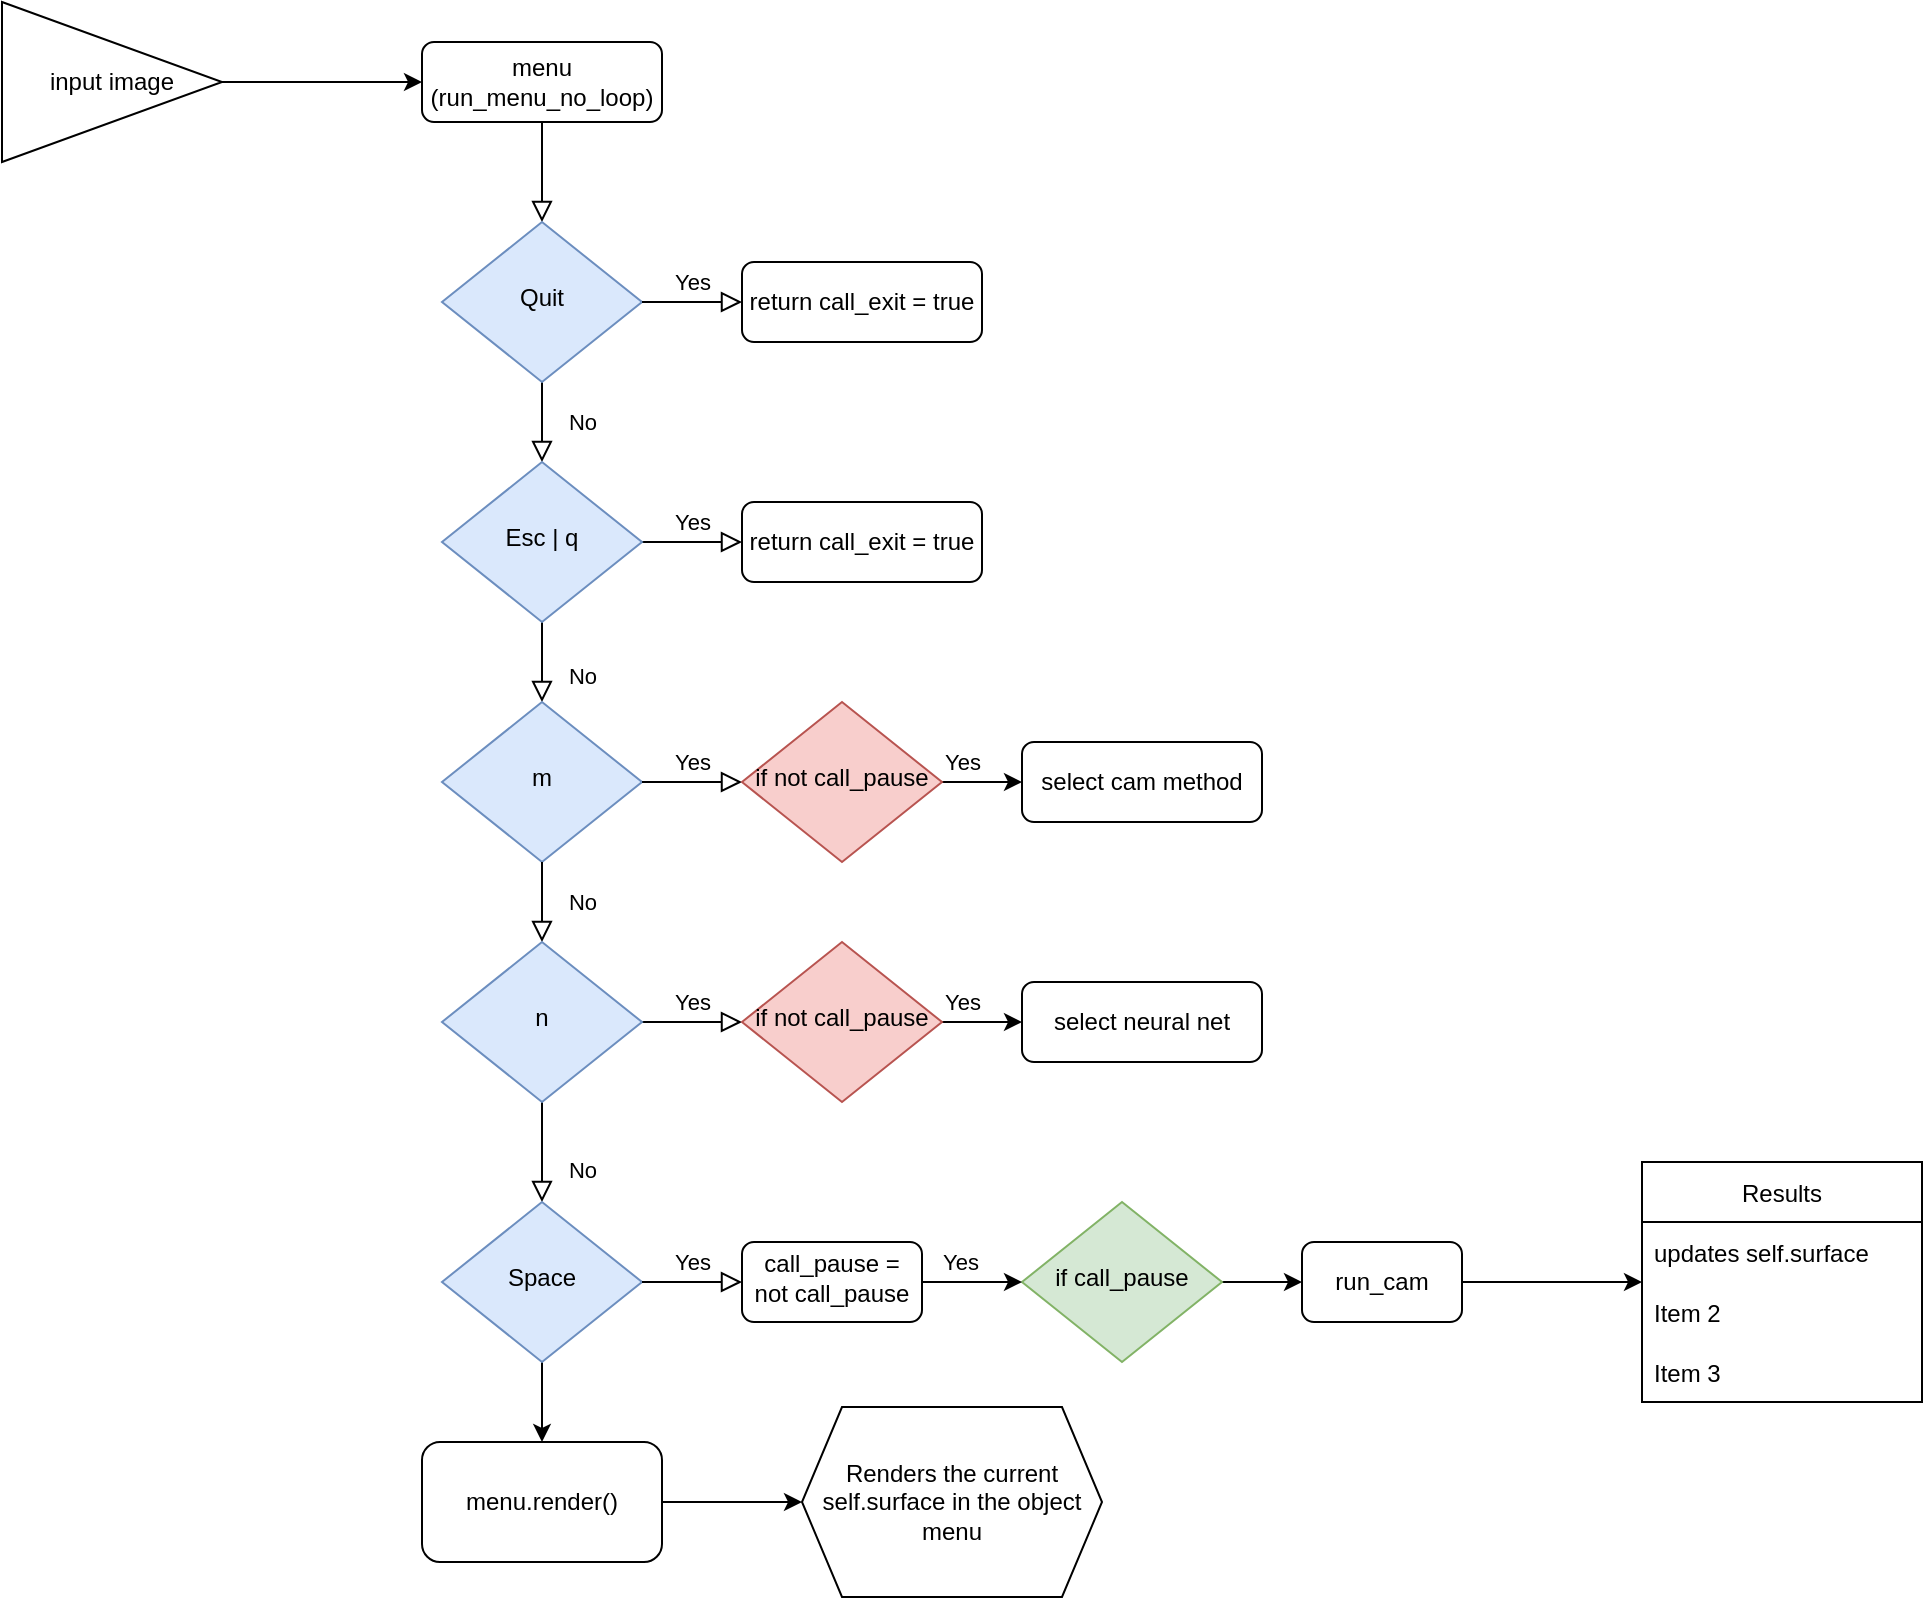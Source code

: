 <mxfile version="20.0.1" type="github">
  <diagram id="C5RBs43oDa-KdzZeNtuy" name="Page-1">
    <mxGraphModel dx="2177" dy="800" grid="1" gridSize="10" guides="1" tooltips="1" connect="1" arrows="1" fold="1" page="1" pageScale="1" pageWidth="827" pageHeight="1169" math="0" shadow="0">
      <root>
        <mxCell id="WIyWlLk6GJQsqaUBKTNV-0" />
        <mxCell id="WIyWlLk6GJQsqaUBKTNV-1" parent="WIyWlLk6GJQsqaUBKTNV-0" />
        <mxCell id="WIyWlLk6GJQsqaUBKTNV-2" value="" style="rounded=0;html=1;jettySize=auto;orthogonalLoop=1;fontSize=11;endArrow=block;endFill=0;endSize=8;strokeWidth=1;shadow=0;labelBackgroundColor=none;edgeStyle=orthogonalEdgeStyle;" parent="WIyWlLk6GJQsqaUBKTNV-1" source="WIyWlLk6GJQsqaUBKTNV-3" target="WIyWlLk6GJQsqaUBKTNV-6" edge="1">
          <mxGeometry relative="1" as="geometry" />
        </mxCell>
        <mxCell id="WIyWlLk6GJQsqaUBKTNV-3" value="menu (run_menu_no_loop)" style="rounded=1;whiteSpace=wrap;html=1;fontSize=12;glass=0;strokeWidth=1;shadow=0;" parent="WIyWlLk6GJQsqaUBKTNV-1" vertex="1">
          <mxGeometry x="160" y="80" width="120" height="40" as="geometry" />
        </mxCell>
        <mxCell id="WIyWlLk6GJQsqaUBKTNV-4" value="No" style="rounded=0;html=1;jettySize=auto;orthogonalLoop=1;fontSize=11;endArrow=block;endFill=0;endSize=8;strokeWidth=1;shadow=0;labelBackgroundColor=none;edgeStyle=orthogonalEdgeStyle;" parent="WIyWlLk6GJQsqaUBKTNV-1" source="WIyWlLk6GJQsqaUBKTNV-6" target="WIyWlLk6GJQsqaUBKTNV-10" edge="1">
          <mxGeometry y="20" relative="1" as="geometry">
            <mxPoint as="offset" />
          </mxGeometry>
        </mxCell>
        <mxCell id="WIyWlLk6GJQsqaUBKTNV-6" value="Quit" style="rhombus;whiteSpace=wrap;html=1;shadow=0;fontFamily=Helvetica;fontSize=12;align=center;strokeWidth=1;spacing=6;spacingTop=-4;fillColor=#dae8fc;strokeColor=#6c8ebf;" parent="WIyWlLk6GJQsqaUBKTNV-1" vertex="1">
          <mxGeometry x="170" y="170" width="100" height="80" as="geometry" />
        </mxCell>
        <mxCell id="WIyWlLk6GJQsqaUBKTNV-7" value="return call_exit = true" style="rounded=1;whiteSpace=wrap;html=1;fontSize=12;glass=0;strokeWidth=1;shadow=0;" parent="WIyWlLk6GJQsqaUBKTNV-1" vertex="1">
          <mxGeometry x="320" y="190" width="120" height="40" as="geometry" />
        </mxCell>
        <mxCell id="WIyWlLk6GJQsqaUBKTNV-8" value="No" style="rounded=0;html=1;jettySize=auto;orthogonalLoop=1;fontSize=11;endArrow=block;endFill=0;endSize=8;strokeWidth=1;shadow=0;labelBackgroundColor=none;edgeStyle=orthogonalEdgeStyle;" parent="WIyWlLk6GJQsqaUBKTNV-1" source="WIyWlLk6GJQsqaUBKTNV-10" target="qGgyqOwBpxG7i1zKVSya-2" edge="1">
          <mxGeometry x="0.333" y="20" relative="1" as="geometry">
            <mxPoint as="offset" />
            <mxPoint x="220" y="430" as="targetPoint" />
          </mxGeometry>
        </mxCell>
        <mxCell id="WIyWlLk6GJQsqaUBKTNV-9" value="Yes" style="edgeStyle=orthogonalEdgeStyle;rounded=0;html=1;jettySize=auto;orthogonalLoop=1;fontSize=11;endArrow=block;endFill=0;endSize=8;strokeWidth=1;shadow=0;labelBackgroundColor=none;" parent="WIyWlLk6GJQsqaUBKTNV-1" source="WIyWlLk6GJQsqaUBKTNV-10" target="WIyWlLk6GJQsqaUBKTNV-12" edge="1">
          <mxGeometry y="10" relative="1" as="geometry">
            <mxPoint as="offset" />
          </mxGeometry>
        </mxCell>
        <mxCell id="WIyWlLk6GJQsqaUBKTNV-10" value="Esc | q" style="rhombus;whiteSpace=wrap;html=1;shadow=0;fontFamily=Helvetica;fontSize=12;align=center;strokeWidth=1;spacing=6;spacingTop=-4;fillColor=#dae8fc;strokeColor=#6c8ebf;" parent="WIyWlLk6GJQsqaUBKTNV-1" vertex="1">
          <mxGeometry x="170" y="290" width="100" height="80" as="geometry" />
        </mxCell>
        <mxCell id="WIyWlLk6GJQsqaUBKTNV-12" value="return call_exit = true" style="rounded=1;whiteSpace=wrap;html=1;fontSize=12;glass=0;strokeWidth=1;shadow=0;" parent="WIyWlLk6GJQsqaUBKTNV-1" vertex="1">
          <mxGeometry x="320" y="310" width="120" height="40" as="geometry" />
        </mxCell>
        <mxCell id="qGgyqOwBpxG7i1zKVSya-1" value="Yes" style="edgeStyle=orthogonalEdgeStyle;rounded=0;html=1;jettySize=auto;orthogonalLoop=1;fontSize=11;endArrow=block;endFill=0;endSize=8;strokeWidth=1;shadow=0;labelBackgroundColor=none;" edge="1" parent="WIyWlLk6GJQsqaUBKTNV-1" source="WIyWlLk6GJQsqaUBKTNV-6" target="WIyWlLk6GJQsqaUBKTNV-7">
          <mxGeometry y="10" relative="1" as="geometry">
            <mxPoint as="offset" />
            <mxPoint x="270" y="209.86" as="sourcePoint" />
            <mxPoint x="320" y="209.86" as="targetPoint" />
          </mxGeometry>
        </mxCell>
        <mxCell id="qGgyqOwBpxG7i1zKVSya-2" value="m" style="rhombus;whiteSpace=wrap;html=1;shadow=0;fontFamily=Helvetica;fontSize=12;align=center;strokeWidth=1;spacing=6;spacingTop=-4;fillColor=#dae8fc;strokeColor=#6c8ebf;" vertex="1" parent="WIyWlLk6GJQsqaUBKTNV-1">
          <mxGeometry x="170" y="410" width="100" height="80" as="geometry" />
        </mxCell>
        <mxCell id="qGgyqOwBpxG7i1zKVSya-4" value="Yes" style="edgeStyle=orthogonalEdgeStyle;rounded=0;html=1;jettySize=auto;orthogonalLoop=1;fontSize=11;endArrow=block;endFill=0;endSize=8;strokeWidth=1;shadow=0;labelBackgroundColor=none;" edge="1" parent="WIyWlLk6GJQsqaUBKTNV-1" target="qGgyqOwBpxG7i1zKVSya-22" source="qGgyqOwBpxG7i1zKVSya-2">
          <mxGeometry y="10" relative="1" as="geometry">
            <mxPoint as="offset" />
            <mxPoint x="270" y="450" as="sourcePoint" />
            <mxPoint x="320" y="450" as="targetPoint" />
          </mxGeometry>
        </mxCell>
        <mxCell id="qGgyqOwBpxG7i1zKVSya-7" value="No" style="rounded=0;html=1;jettySize=auto;orthogonalLoop=1;fontSize=11;endArrow=block;endFill=0;endSize=8;strokeWidth=1;shadow=0;labelBackgroundColor=none;edgeStyle=orthogonalEdgeStyle;" edge="1" parent="WIyWlLk6GJQsqaUBKTNV-1" target="qGgyqOwBpxG7i1zKVSya-11" source="qGgyqOwBpxG7i1zKVSya-2">
          <mxGeometry y="20" relative="1" as="geometry">
            <mxPoint as="offset" />
            <mxPoint x="220" y="510" as="sourcePoint" />
          </mxGeometry>
        </mxCell>
        <mxCell id="qGgyqOwBpxG7i1zKVSya-9" value="No" style="rounded=0;html=1;jettySize=auto;orthogonalLoop=1;fontSize=11;endArrow=block;endFill=0;endSize=8;strokeWidth=1;shadow=0;labelBackgroundColor=none;edgeStyle=orthogonalEdgeStyle;exitX=0.5;exitY=1;exitDx=0;exitDy=0;" edge="1" parent="WIyWlLk6GJQsqaUBKTNV-1" source="qGgyqOwBpxG7i1zKVSya-11" target="qGgyqOwBpxG7i1zKVSya-14">
          <mxGeometry x="0.333" y="20" relative="1" as="geometry">
            <mxPoint as="offset" />
            <mxPoint x="220" y="680" as="targetPoint" />
            <mxPoint x="220" y="600" as="sourcePoint" />
          </mxGeometry>
        </mxCell>
        <mxCell id="qGgyqOwBpxG7i1zKVSya-10" value="Yes" style="edgeStyle=orthogonalEdgeStyle;rounded=0;html=1;jettySize=auto;orthogonalLoop=1;fontSize=11;endArrow=block;endFill=0;endSize=8;strokeWidth=1;shadow=0;labelBackgroundColor=none;" edge="1" parent="WIyWlLk6GJQsqaUBKTNV-1" source="qGgyqOwBpxG7i1zKVSya-11" target="qGgyqOwBpxG7i1zKVSya-17">
          <mxGeometry y="10" relative="1" as="geometry">
            <mxPoint as="offset" />
            <mxPoint x="320" y="570" as="targetPoint" />
          </mxGeometry>
        </mxCell>
        <mxCell id="qGgyqOwBpxG7i1zKVSya-11" value="n" style="rhombus;whiteSpace=wrap;html=1;shadow=0;fontFamily=Helvetica;fontSize=12;align=center;strokeWidth=1;spacing=6;spacingTop=-4;fillColor=#dae8fc;strokeColor=#6c8ebf;" vertex="1" parent="WIyWlLk6GJQsqaUBKTNV-1">
          <mxGeometry x="170" y="530" width="100" height="80" as="geometry" />
        </mxCell>
        <mxCell id="qGgyqOwBpxG7i1zKVSya-34" style="edgeStyle=orthogonalEdgeStyle;rounded=0;orthogonalLoop=1;jettySize=auto;html=1;" edge="1" parent="WIyWlLk6GJQsqaUBKTNV-1" source="qGgyqOwBpxG7i1zKVSya-14" target="qGgyqOwBpxG7i1zKVSya-35">
          <mxGeometry relative="1" as="geometry">
            <mxPoint x="220" y="780" as="targetPoint" />
          </mxGeometry>
        </mxCell>
        <mxCell id="qGgyqOwBpxG7i1zKVSya-14" value="Space" style="rhombus;whiteSpace=wrap;html=1;shadow=0;fontFamily=Helvetica;fontSize=12;align=center;strokeWidth=1;spacing=6;spacingTop=-4;fillColor=#dae8fc;strokeColor=#6c8ebf;" vertex="1" parent="WIyWlLk6GJQsqaUBKTNV-1">
          <mxGeometry x="170" y="660" width="100" height="80" as="geometry" />
        </mxCell>
        <mxCell id="qGgyqOwBpxG7i1zKVSya-15" value="Yes" style="edgeStyle=orthogonalEdgeStyle;rounded=0;html=1;jettySize=auto;orthogonalLoop=1;fontSize=11;endArrow=block;endFill=0;endSize=8;strokeWidth=1;shadow=0;labelBackgroundColor=none;entryX=0;entryY=0.5;entryDx=0;entryDy=0;" edge="1" parent="WIyWlLk6GJQsqaUBKTNV-1" source="qGgyqOwBpxG7i1zKVSya-14" target="qGgyqOwBpxG7i1zKVSya-25">
          <mxGeometry y="10" relative="1" as="geometry">
            <mxPoint as="offset" />
            <mxPoint x="270" y="700" as="sourcePoint" />
            <mxPoint x="310" y="700" as="targetPoint" />
          </mxGeometry>
        </mxCell>
        <mxCell id="qGgyqOwBpxG7i1zKVSya-20" style="edgeStyle=orthogonalEdgeStyle;rounded=0;orthogonalLoop=1;jettySize=auto;html=1;" edge="1" parent="WIyWlLk6GJQsqaUBKTNV-1" source="qGgyqOwBpxG7i1zKVSya-17" target="qGgyqOwBpxG7i1zKVSya-19">
          <mxGeometry relative="1" as="geometry" />
        </mxCell>
        <mxCell id="qGgyqOwBpxG7i1zKVSya-32" value="Yes" style="edgeLabel;html=1;align=center;verticalAlign=middle;resizable=0;points=[];" vertex="1" connectable="0" parent="qGgyqOwBpxG7i1zKVSya-20">
          <mxGeometry x="-0.269" y="1" relative="1" as="geometry">
            <mxPoint x="-5" y="-9" as="offset" />
          </mxGeometry>
        </mxCell>
        <mxCell id="qGgyqOwBpxG7i1zKVSya-17" value="if not call_pause" style="rhombus;whiteSpace=wrap;html=1;shadow=0;fontFamily=Helvetica;fontSize=12;align=center;strokeWidth=1;spacing=6;spacingTop=-4;fillColor=#f8cecc;strokeColor=#b85450;" vertex="1" parent="WIyWlLk6GJQsqaUBKTNV-1">
          <mxGeometry x="320" y="530" width="100" height="80" as="geometry" />
        </mxCell>
        <mxCell id="qGgyqOwBpxG7i1zKVSya-18" value="select cam method" style="rounded=1;whiteSpace=wrap;html=1;fontSize=12;glass=0;strokeWidth=1;shadow=0;" vertex="1" parent="WIyWlLk6GJQsqaUBKTNV-1">
          <mxGeometry x="460" y="430" width="120" height="40" as="geometry" />
        </mxCell>
        <mxCell id="qGgyqOwBpxG7i1zKVSya-19" value="select neural net" style="rounded=1;whiteSpace=wrap;html=1;fontSize=12;glass=0;strokeWidth=1;shadow=0;" vertex="1" parent="WIyWlLk6GJQsqaUBKTNV-1">
          <mxGeometry x="460" y="550" width="120" height="40" as="geometry" />
        </mxCell>
        <mxCell id="qGgyqOwBpxG7i1zKVSya-21" style="edgeStyle=orthogonalEdgeStyle;rounded=0;orthogonalLoop=1;jettySize=auto;html=1;" edge="1" parent="WIyWlLk6GJQsqaUBKTNV-1" source="qGgyqOwBpxG7i1zKVSya-22" target="qGgyqOwBpxG7i1zKVSya-18">
          <mxGeometry relative="1" as="geometry">
            <mxPoint x="460" y="450" as="targetPoint" />
          </mxGeometry>
        </mxCell>
        <mxCell id="qGgyqOwBpxG7i1zKVSya-33" value="Yes" style="edgeLabel;html=1;align=center;verticalAlign=middle;resizable=0;points=[];" vertex="1" connectable="0" parent="qGgyqOwBpxG7i1zKVSya-21">
          <mxGeometry x="-0.615" relative="1" as="geometry">
            <mxPoint x="2" y="-10" as="offset" />
          </mxGeometry>
        </mxCell>
        <mxCell id="qGgyqOwBpxG7i1zKVSya-22" value="if not call_pause" style="rhombus;whiteSpace=wrap;html=1;shadow=0;fontFamily=Helvetica;fontSize=12;align=center;strokeWidth=1;spacing=6;spacingTop=-4;fillColor=#f8cecc;strokeColor=#b85450;" vertex="1" parent="WIyWlLk6GJQsqaUBKTNV-1">
          <mxGeometry x="320" y="410" width="100" height="80" as="geometry" />
        </mxCell>
        <mxCell id="qGgyqOwBpxG7i1zKVSya-28" style="edgeStyle=orthogonalEdgeStyle;rounded=0;orthogonalLoop=1;jettySize=auto;html=1;" edge="1" parent="WIyWlLk6GJQsqaUBKTNV-1" source="qGgyqOwBpxG7i1zKVSya-24" target="qGgyqOwBpxG7i1zKVSya-29">
          <mxGeometry relative="1" as="geometry">
            <mxPoint x="600" y="700" as="targetPoint" />
          </mxGeometry>
        </mxCell>
        <mxCell id="qGgyqOwBpxG7i1zKVSya-24" value="if call_pause" style="rhombus;whiteSpace=wrap;html=1;shadow=0;fontFamily=Helvetica;fontSize=12;align=center;strokeWidth=1;spacing=6;spacingTop=-4;fillColor=#d5e8d4;strokeColor=#82b366;" vertex="1" parent="WIyWlLk6GJQsqaUBKTNV-1">
          <mxGeometry x="460" y="660" width="100" height="80" as="geometry" />
        </mxCell>
        <mxCell id="qGgyqOwBpxG7i1zKVSya-27" style="edgeStyle=orthogonalEdgeStyle;rounded=0;orthogonalLoop=1;jettySize=auto;html=1;" edge="1" parent="WIyWlLk6GJQsqaUBKTNV-1" source="qGgyqOwBpxG7i1zKVSya-25" target="qGgyqOwBpxG7i1zKVSya-24">
          <mxGeometry relative="1" as="geometry" />
        </mxCell>
        <mxCell id="qGgyqOwBpxG7i1zKVSya-30" value="Yes" style="edgeLabel;html=1;align=center;verticalAlign=middle;resizable=0;points=[];" vertex="1" connectable="0" parent="qGgyqOwBpxG7i1zKVSya-27">
          <mxGeometry x="-0.263" y="-2" relative="1" as="geometry">
            <mxPoint y="-12" as="offset" />
          </mxGeometry>
        </mxCell>
        <mxCell id="qGgyqOwBpxG7i1zKVSya-25" value="call_pause = not call_pause" style="rounded=1;whiteSpace=wrap;html=1;shadow=0;strokeWidth=1;spacing=6;spacingTop=-4;" vertex="1" parent="WIyWlLk6GJQsqaUBKTNV-1">
          <mxGeometry x="320" y="680" width="90" height="40" as="geometry" />
        </mxCell>
        <mxCell id="qGgyqOwBpxG7i1zKVSya-46" style="edgeStyle=orthogonalEdgeStyle;rounded=0;orthogonalLoop=1;jettySize=auto;html=1;" edge="1" parent="WIyWlLk6GJQsqaUBKTNV-1" source="qGgyqOwBpxG7i1zKVSya-29" target="qGgyqOwBpxG7i1zKVSya-47">
          <mxGeometry relative="1" as="geometry">
            <mxPoint x="740" y="700" as="targetPoint" />
          </mxGeometry>
        </mxCell>
        <mxCell id="qGgyqOwBpxG7i1zKVSya-29" value="run_cam" style="rounded=1;whiteSpace=wrap;html=1;fontSize=12;glass=0;strokeWidth=1;shadow=0;" vertex="1" parent="WIyWlLk6GJQsqaUBKTNV-1">
          <mxGeometry x="600" y="680" width="80" height="40" as="geometry" />
        </mxCell>
        <mxCell id="qGgyqOwBpxG7i1zKVSya-43" value="" style="edgeStyle=orthogonalEdgeStyle;rounded=0;orthogonalLoop=1;jettySize=auto;html=1;" edge="1" parent="WIyWlLk6GJQsqaUBKTNV-1" source="qGgyqOwBpxG7i1zKVSya-35" target="qGgyqOwBpxG7i1zKVSya-45">
          <mxGeometry relative="1" as="geometry">
            <mxPoint x="400" y="810" as="targetPoint" />
          </mxGeometry>
        </mxCell>
        <mxCell id="qGgyqOwBpxG7i1zKVSya-35" value="menu.render()" style="rounded=1;whiteSpace=wrap;html=1;" vertex="1" parent="WIyWlLk6GJQsqaUBKTNV-1">
          <mxGeometry x="160" y="780" width="120" height="60" as="geometry" />
        </mxCell>
        <mxCell id="qGgyqOwBpxG7i1zKVSya-37" style="edgeStyle=orthogonalEdgeStyle;rounded=0;orthogonalLoop=1;jettySize=auto;html=1;entryX=0;entryY=0.5;entryDx=0;entryDy=0;" edge="1" parent="WIyWlLk6GJQsqaUBKTNV-1" source="qGgyqOwBpxG7i1zKVSya-36" target="WIyWlLk6GJQsqaUBKTNV-3">
          <mxGeometry relative="1" as="geometry" />
        </mxCell>
        <mxCell id="qGgyqOwBpxG7i1zKVSya-36" value="input image" style="triangle;whiteSpace=wrap;html=1;" vertex="1" parent="WIyWlLk6GJQsqaUBKTNV-1">
          <mxGeometry x="-50" y="60" width="110" height="80" as="geometry" />
        </mxCell>
        <mxCell id="qGgyqOwBpxG7i1zKVSya-45" value="&lt;span style=&quot;&quot;&gt;Renders the current self.surface in the object menu&lt;/span&gt;" style="shape=hexagon;perimeter=hexagonPerimeter2;whiteSpace=wrap;html=1;fixedSize=1;" vertex="1" parent="WIyWlLk6GJQsqaUBKTNV-1">
          <mxGeometry x="350" y="762.5" width="150" height="95" as="geometry" />
        </mxCell>
        <mxCell id="qGgyqOwBpxG7i1zKVSya-47" value="Results" style="swimlane;fontStyle=0;childLayout=stackLayout;horizontal=1;startSize=30;horizontalStack=0;resizeParent=1;resizeParentMax=0;resizeLast=0;collapsible=1;marginBottom=0;" vertex="1" parent="WIyWlLk6GJQsqaUBKTNV-1">
          <mxGeometry x="770" y="640" width="140" height="120" as="geometry" />
        </mxCell>
        <mxCell id="qGgyqOwBpxG7i1zKVSya-48" value="updates self.surface" style="text;strokeColor=none;fillColor=none;align=left;verticalAlign=middle;spacingLeft=4;spacingRight=4;overflow=hidden;points=[[0,0.5],[1,0.5]];portConstraint=eastwest;rotatable=0;" vertex="1" parent="qGgyqOwBpxG7i1zKVSya-47">
          <mxGeometry y="30" width="140" height="30" as="geometry" />
        </mxCell>
        <mxCell id="qGgyqOwBpxG7i1zKVSya-49" value="Item 2" style="text;strokeColor=none;fillColor=none;align=left;verticalAlign=middle;spacingLeft=4;spacingRight=4;overflow=hidden;points=[[0,0.5],[1,0.5]];portConstraint=eastwest;rotatable=0;" vertex="1" parent="qGgyqOwBpxG7i1zKVSya-47">
          <mxGeometry y="60" width="140" height="30" as="geometry" />
        </mxCell>
        <mxCell id="qGgyqOwBpxG7i1zKVSya-50" value="Item 3" style="text;strokeColor=none;fillColor=none;align=left;verticalAlign=middle;spacingLeft=4;spacingRight=4;overflow=hidden;points=[[0,0.5],[1,0.5]];portConstraint=eastwest;rotatable=0;" vertex="1" parent="qGgyqOwBpxG7i1zKVSya-47">
          <mxGeometry y="90" width="140" height="30" as="geometry" />
        </mxCell>
      </root>
    </mxGraphModel>
  </diagram>
</mxfile>
